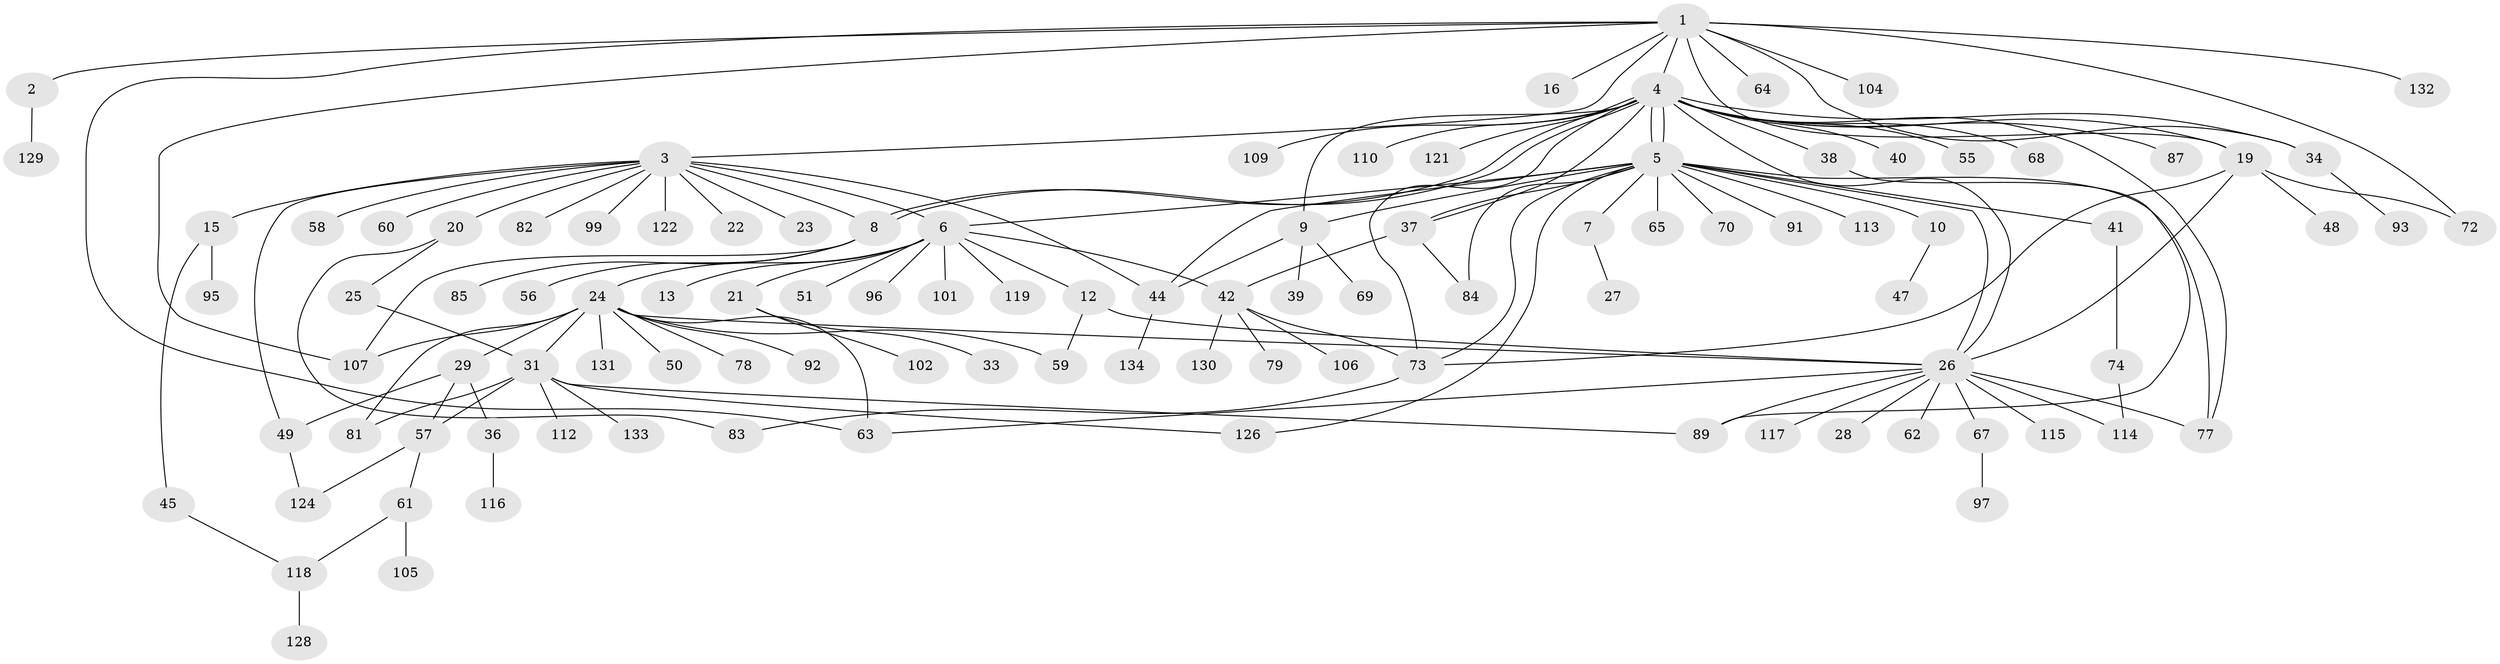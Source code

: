 // original degree distribution, {12: 0.014925373134328358, 3: 0.11194029850746269, 21: 0.007462686567164179, 16: 0.007462686567164179, 9: 0.014925373134328358, 2: 0.1865671641791045, 8: 0.014925373134328358, 4: 0.08208955223880597, 1: 0.5074626865671642, 5: 0.014925373134328358, 6: 0.022388059701492536, 11: 0.007462686567164179, 7: 0.007462686567164179}
// Generated by graph-tools (version 1.1) at 2025/41/03/06/25 10:41:49]
// undirected, 104 vertices, 141 edges
graph export_dot {
graph [start="1"]
  node [color=gray90,style=filled];
  1 [super="+32"];
  2 [super="+30"];
  3 [super="+14"];
  4 [super="+35"];
  5 [super="+18"];
  6 [super="+17"];
  7;
  8 [super="+75"];
  9 [super="+11"];
  10;
  12;
  13;
  15;
  16;
  19 [super="+76"];
  20;
  21;
  22;
  23;
  24 [super="+53"];
  25;
  26 [super="+52"];
  27;
  28;
  29 [super="+71"];
  31 [super="+90"];
  33;
  34 [super="+43"];
  36 [super="+54"];
  37 [super="+125"];
  38 [super="+66"];
  39;
  40;
  41;
  42 [super="+46"];
  44;
  45;
  47;
  48;
  49 [super="+88"];
  50;
  51;
  55 [super="+80"];
  56;
  57;
  58;
  59;
  60;
  61 [super="+108"];
  62;
  63 [super="+100"];
  64;
  65;
  67;
  68 [super="+127"];
  69;
  70;
  72 [super="+86"];
  73 [super="+94"];
  74 [super="+111"];
  77 [super="+103"];
  78;
  79;
  81;
  82;
  83;
  84;
  85 [super="+98"];
  87;
  89;
  91;
  92;
  93;
  95;
  96 [super="+123"];
  97;
  99;
  101;
  102;
  104;
  105;
  106;
  107;
  109;
  110;
  112;
  113;
  114;
  115;
  116;
  117;
  118 [super="+120"];
  119;
  121;
  122;
  124;
  126;
  128;
  129;
  130;
  131;
  132;
  133;
  134;
  1 -- 2;
  1 -- 3;
  1 -- 4;
  1 -- 16;
  1 -- 63;
  1 -- 64;
  1 -- 72;
  1 -- 107;
  1 -- 132;
  1 -- 104;
  1 -- 19;
  1 -- 34;
  2 -- 129;
  3 -- 6;
  3 -- 8 [weight=2];
  3 -- 22;
  3 -- 23;
  3 -- 44;
  3 -- 58;
  3 -- 60;
  3 -- 82;
  3 -- 99;
  3 -- 122;
  3 -- 49;
  3 -- 20;
  3 -- 15;
  4 -- 5;
  4 -- 5;
  4 -- 8;
  4 -- 8;
  4 -- 9;
  4 -- 19;
  4 -- 26;
  4 -- 34;
  4 -- 37;
  4 -- 38;
  4 -- 40;
  4 -- 55;
  4 -- 68;
  4 -- 73;
  4 -- 77;
  4 -- 87;
  4 -- 109;
  4 -- 110;
  4 -- 121;
  5 -- 6;
  5 -- 7;
  5 -- 10;
  5 -- 26;
  5 -- 41;
  5 -- 44;
  5 -- 65;
  5 -- 70;
  5 -- 73;
  5 -- 91;
  5 -- 113;
  5 -- 84;
  5 -- 126;
  5 -- 9;
  5 -- 37;
  5 -- 77;
  6 -- 12;
  6 -- 13;
  6 -- 24 [weight=2];
  6 -- 42 [weight=2];
  6 -- 51;
  6 -- 96;
  6 -- 119;
  6 -- 101;
  6 -- 21;
  7 -- 27;
  8 -- 56;
  8 -- 85;
  8 -- 107;
  9 -- 39;
  9 -- 69;
  9 -- 44;
  10 -- 47;
  12 -- 59;
  12 -- 26;
  15 -- 45;
  15 -- 95;
  19 -- 48;
  19 -- 26;
  19 -- 73;
  19 -- 72;
  20 -- 25;
  20 -- 83;
  21 -- 33;
  21 -- 102;
  24 -- 29;
  24 -- 50;
  24 -- 59;
  24 -- 63;
  24 -- 78;
  24 -- 92;
  24 -- 107;
  24 -- 131;
  24 -- 81;
  24 -- 26;
  24 -- 31;
  25 -- 31;
  26 -- 28;
  26 -- 62;
  26 -- 77;
  26 -- 67;
  26 -- 114;
  26 -- 115;
  26 -- 117;
  26 -- 89;
  26 -- 63;
  29 -- 36;
  29 -- 49;
  29 -- 57;
  31 -- 57;
  31 -- 81;
  31 -- 89;
  31 -- 126;
  31 -- 133;
  31 -- 112;
  34 -- 93;
  36 -- 116;
  37 -- 84;
  37 -- 42;
  38 -- 89;
  41 -- 74;
  42 -- 79;
  42 -- 106;
  42 -- 130;
  42 -- 73;
  44 -- 134;
  45 -- 118;
  49 -- 124;
  57 -- 61;
  57 -- 124;
  61 -- 105;
  61 -- 118;
  67 -- 97;
  73 -- 83;
  74 -- 114;
  118 -- 128;
}
